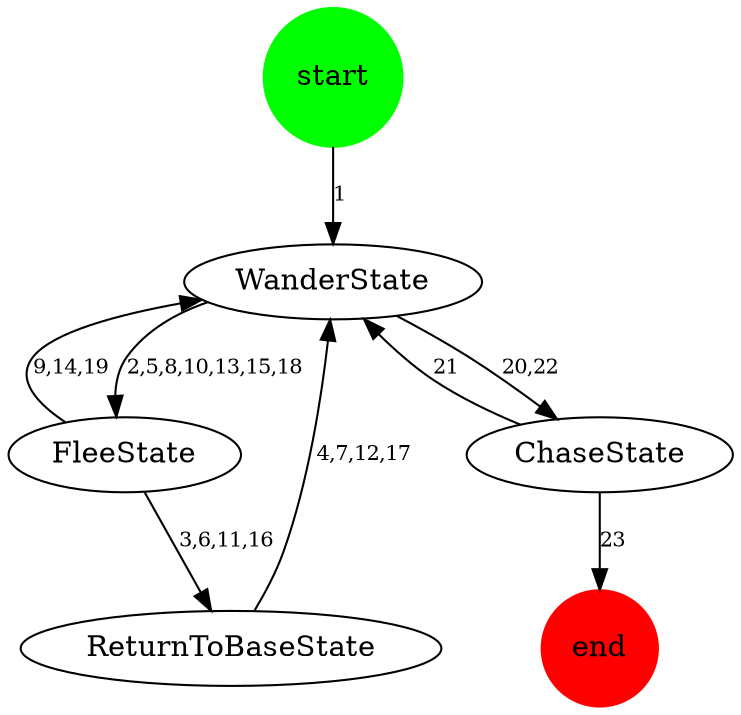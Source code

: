 
strict digraph stategraph {
	start [shape="circle", color="green", style="filled"]
	end [shape="circle", color="red", style="filled"]
	start -> WanderState [label="1",fontsize=10]
	WanderState -> FleeState [label="2,5,8,10,13,15,18",fontsize=10]
	WanderState -> ChaseState [label="20,22",fontsize=10]
	FleeState -> ReturnToBaseState [label="3,6,11,16",fontsize=10]
	FleeState -> WanderState [label="9,14,19",fontsize=10]
	ReturnToBaseState -> WanderState [label="4,7,12,17",fontsize=10]
	ChaseState -> WanderState [label="21",fontsize=10]
	ChaseState -> end [label="23",fontsize=10]
}